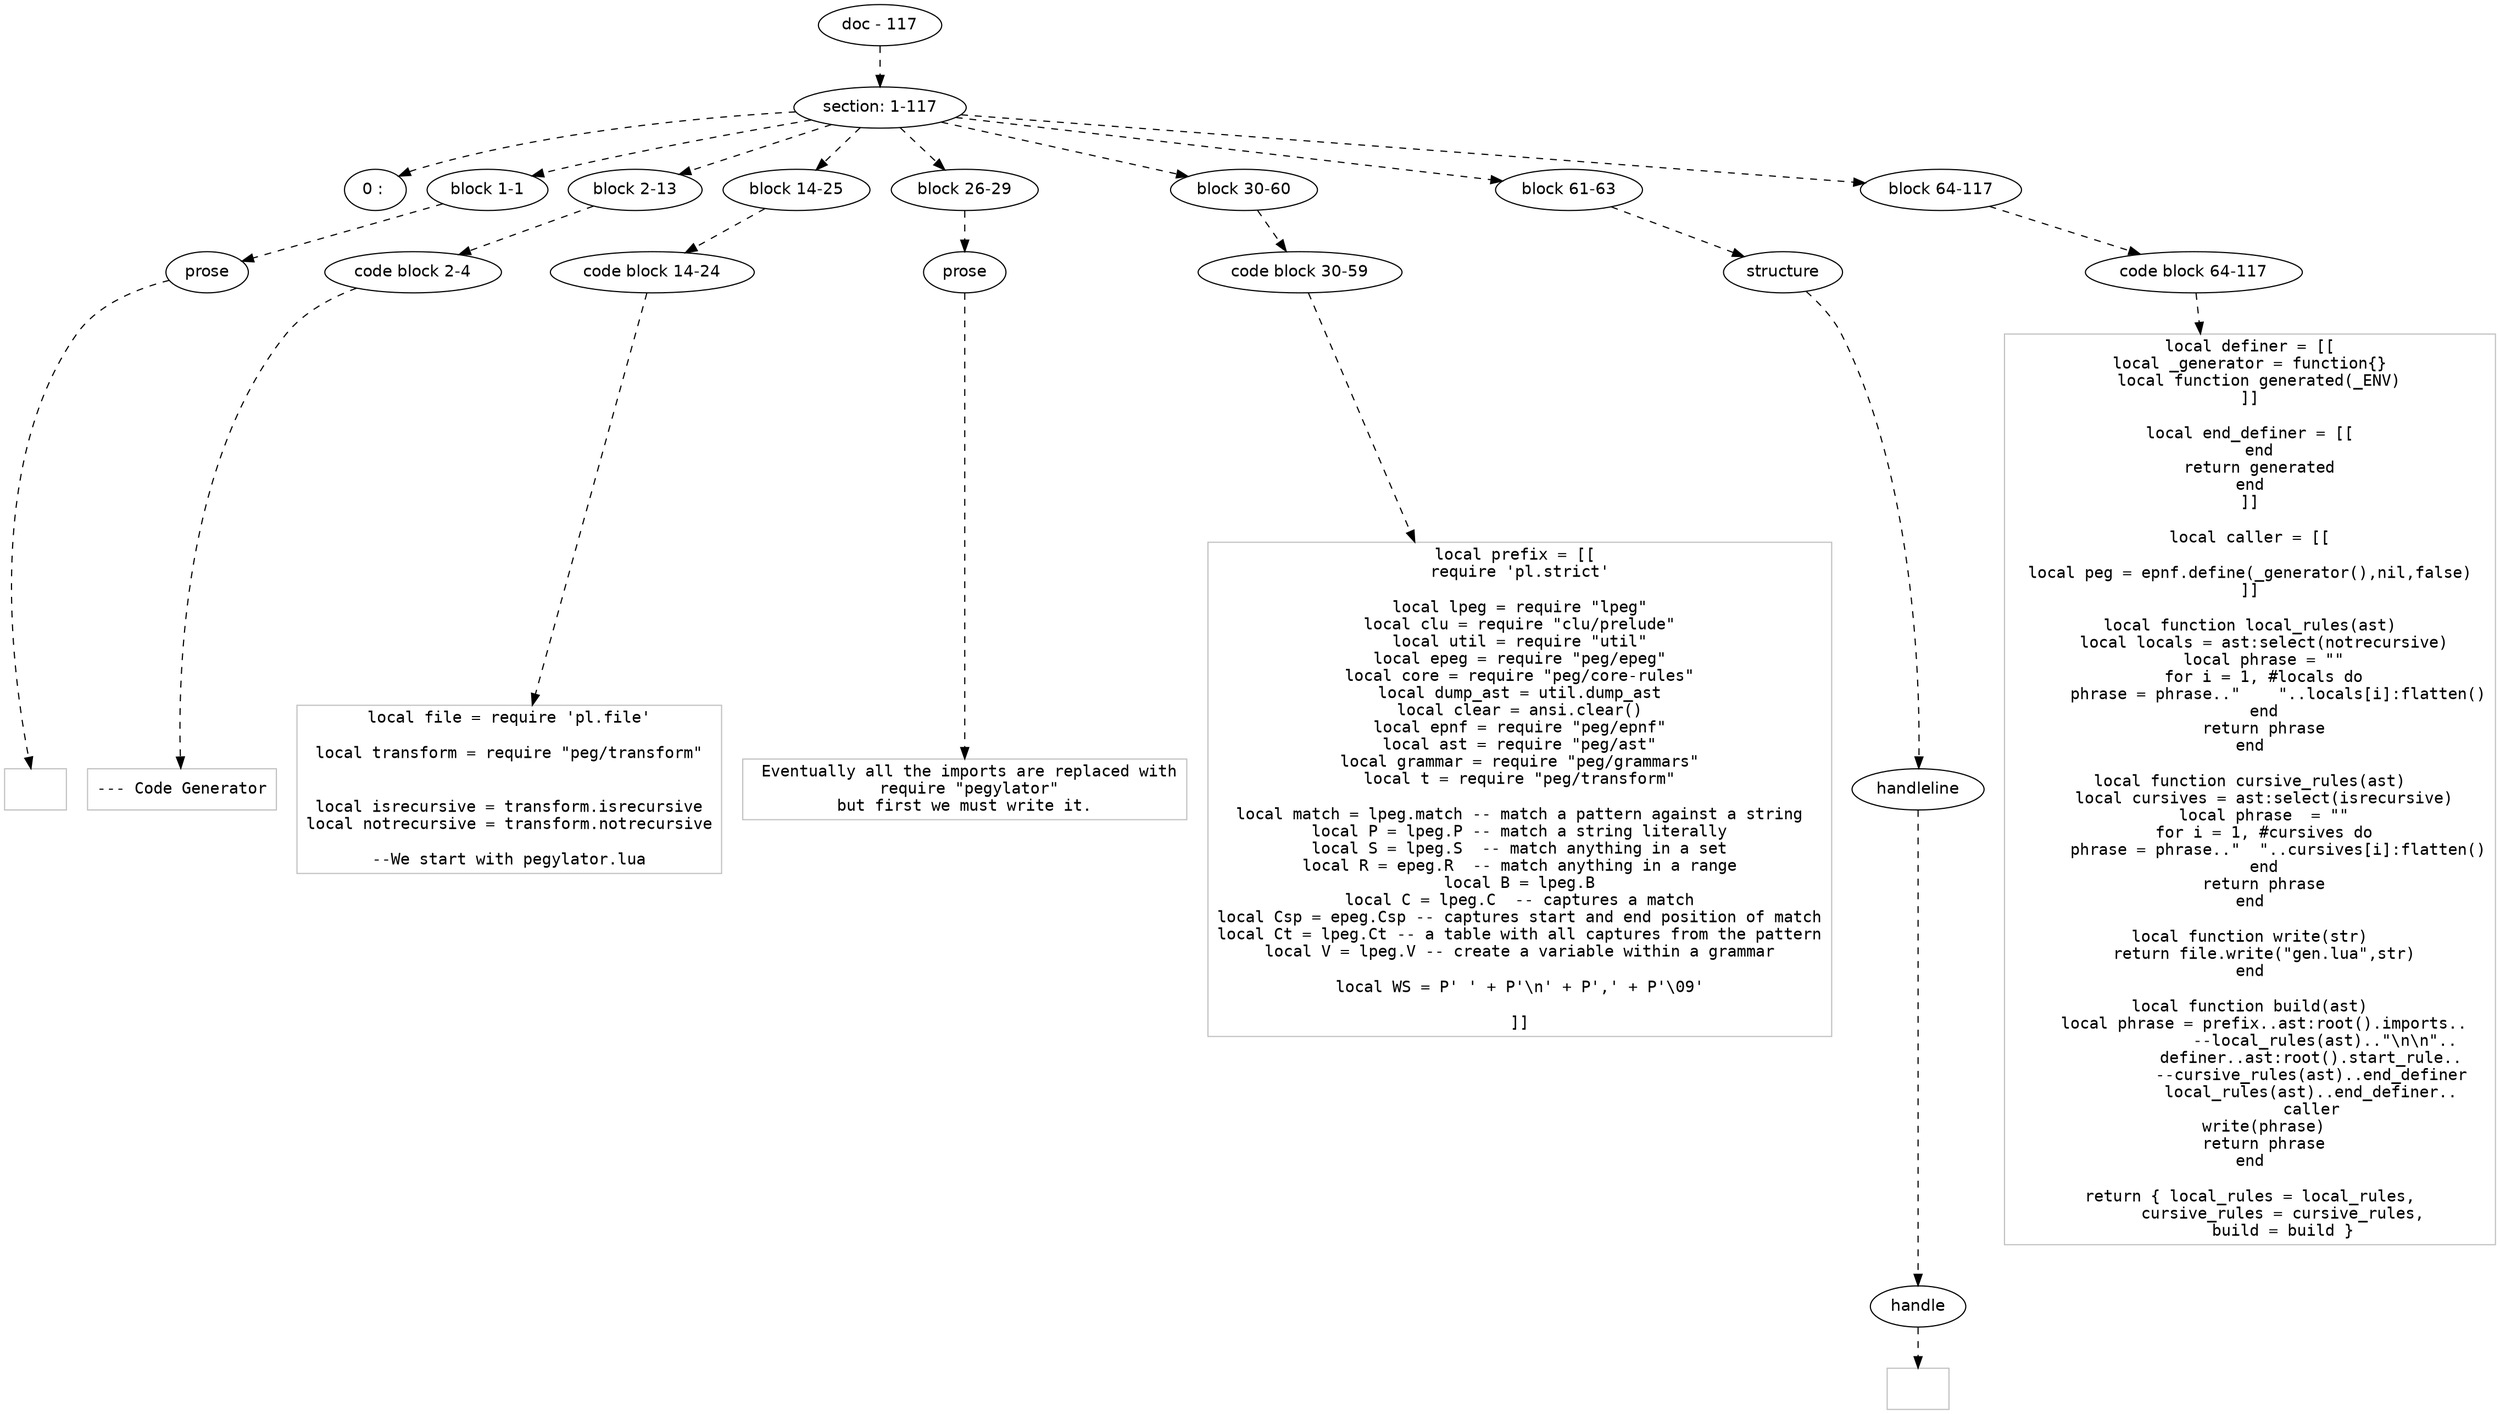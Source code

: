 digraph hierarchy {

node [fontname=Helvetica]
edge [style=dashed]

doc_0 [label="doc - 117"]


doc_0 -> { section_1}
{rank=same; section_1}

section_1 [label="section: 1-117"]


section_1 -> { header_2 block_3 block_4 block_5 block_6 block_7 block_8 block_9}
{rank=same; header_2 block_3 block_4 block_5 block_6 block_7 block_8 block_9}

header_2 [label="0 : "]

block_3 [label="block 1-1"]

block_4 [label="block 2-13"]

block_5 [label="block 14-25"]

block_6 [label="block 26-29"]

block_7 [label="block 30-60"]

block_8 [label="block 61-63"]

block_9 [label="block 64-117"]


block_3 -> { prose_10}
{rank=same; prose_10}

prose_10 [label="prose"]


prose_10 -> leaf_11
leaf_11  [color=Gray,shape=rectangle,fontname=Inconsolata,label=""]
block_4 -> { codeblock_12}
{rank=same; codeblock_12}

codeblock_12 [label="code block 2-4"]


codeblock_12 -> leaf_13
leaf_13  [color=Gray,shape=rectangle,fontname=Inconsolata,label="--- Code Generator"]
block_5 -> { codeblock_14}
{rank=same; codeblock_14}

codeblock_14 [label="code block 14-24"]


codeblock_14 -> leaf_15
leaf_15  [color=Gray,shape=rectangle,fontname=Inconsolata,label="local file = require 'pl.file'

local transform = require \"peg/transform\"


local isrecursive = transform.isrecursive
local notrecursive = transform.notrecursive

--We start with pegylator.lua"]
block_6 -> { prose_16}
{rank=same; prose_16}

prose_16 [label="prose"]


prose_16 -> leaf_17
leaf_17  [color=Gray,shape=rectangle,fontname=Inconsolata,label=" Eventually all the imports are replaced with
 require \"pegylator\"
 but first we must write it. 
"]
block_7 -> { codeblock_18}
{rank=same; codeblock_18}

codeblock_18 [label="code block 30-59"]


codeblock_18 -> leaf_19
leaf_19  [color=Gray,shape=rectangle,fontname=Inconsolata,label="local prefix = [[ 
require 'pl.strict'

local lpeg = require \"lpeg\"
local clu = require \"clu/prelude\"
local util = require \"util\"
local epeg = require \"peg/epeg\"
local core = require \"peg/core-rules\"
local dump_ast = util.dump_ast
local clear = ansi.clear()
local epnf = require \"peg/epnf\"
local ast = require \"peg/ast\"
local grammar = require \"peg/grammars\"
local t = require \"peg/transform\"

local match = lpeg.match -- match a pattern against a string
local P = lpeg.P -- match a string literally
local S = lpeg.S  -- match anything in a set
local R = epeg.R  -- match anything in a range
local B = lpeg.B
local C = lpeg.C  -- captures a match
local Csp = epeg.Csp -- captures start and end position of match
local Ct = lpeg.Ct -- a table with all captures from the pattern
local V = lpeg.V -- create a variable within a grammar

local WS = P' ' + P'\\n' + P',' + P'\\09'

]]"]
block_8 -> { structure_20}
{rank=same; structure_20}

structure_20 [label="structure"]


structure_20 -> { handleline_21}
{rank=same; handleline_21}

handleline_21 [label="handleline"]


handleline_21 -> { handle_22}
{rank=same; handle_22}

handle_22 [label="handle"]


handle_22 -> leaf_23
leaf_23  [color=Gray,shape=rectangle,fontname=Inconsolata,label=""]
block_9 -> { codeblock_24}
{rank=same; codeblock_24}

codeblock_24 [label="code block 64-117"]


codeblock_24 -> leaf_25
leaf_25  [color=Gray,shape=rectangle,fontname=Inconsolata,label="local definer = [[
local _generator = function{}
  local function generated(_ENV)
]]

local end_definer = [[
  end
  return generated
end
]]

local caller = [[

local peg = epnf.define(_generator(),nil,false)
]]

local function local_rules(ast)
   local locals = ast:select(notrecursive)
   local phrase = \"\"
   for i = 1, #locals do
      phrase = phrase..\"    \"..locals[i]:flatten()
   end
   return phrase
end

local function cursive_rules(ast)
   local cursives = ast:select(isrecursive)
   local phrase  = \"\"
   for i = 1, #cursives do
      phrase = phrase..\"  \"..cursives[i]:flatten()
   end
   return phrase
end

local function write(str)
   return file.write(\"gen.lua\",str)
end

local function build(ast)
   local phrase = prefix..ast:root().imports..
                --local_rules(ast)..\"\\n\\n\"..
             definer..ast:root().start_rule..
             --cursive_rules(ast)..end_definer
             local_rules(ast)..end_definer..
             caller
   write(phrase)
   return phrase
end

return { local_rules = local_rules,
       cursive_rules = cursive_rules,
       build = build }"]

}

